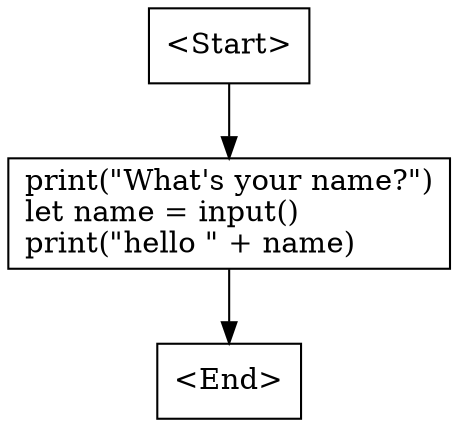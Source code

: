 digraph G {
    N0 [label = "<Start>" shape = box]
    N1 [label = "print(\"What's your name?\")\llet name = input()\lprint(\"hello \" + name)\l" shape = box]
    N2 [label = "<End>" shape = box]
    N0 -> N1 [label = ""]
    N1 -> N2 [label = ""]
}
